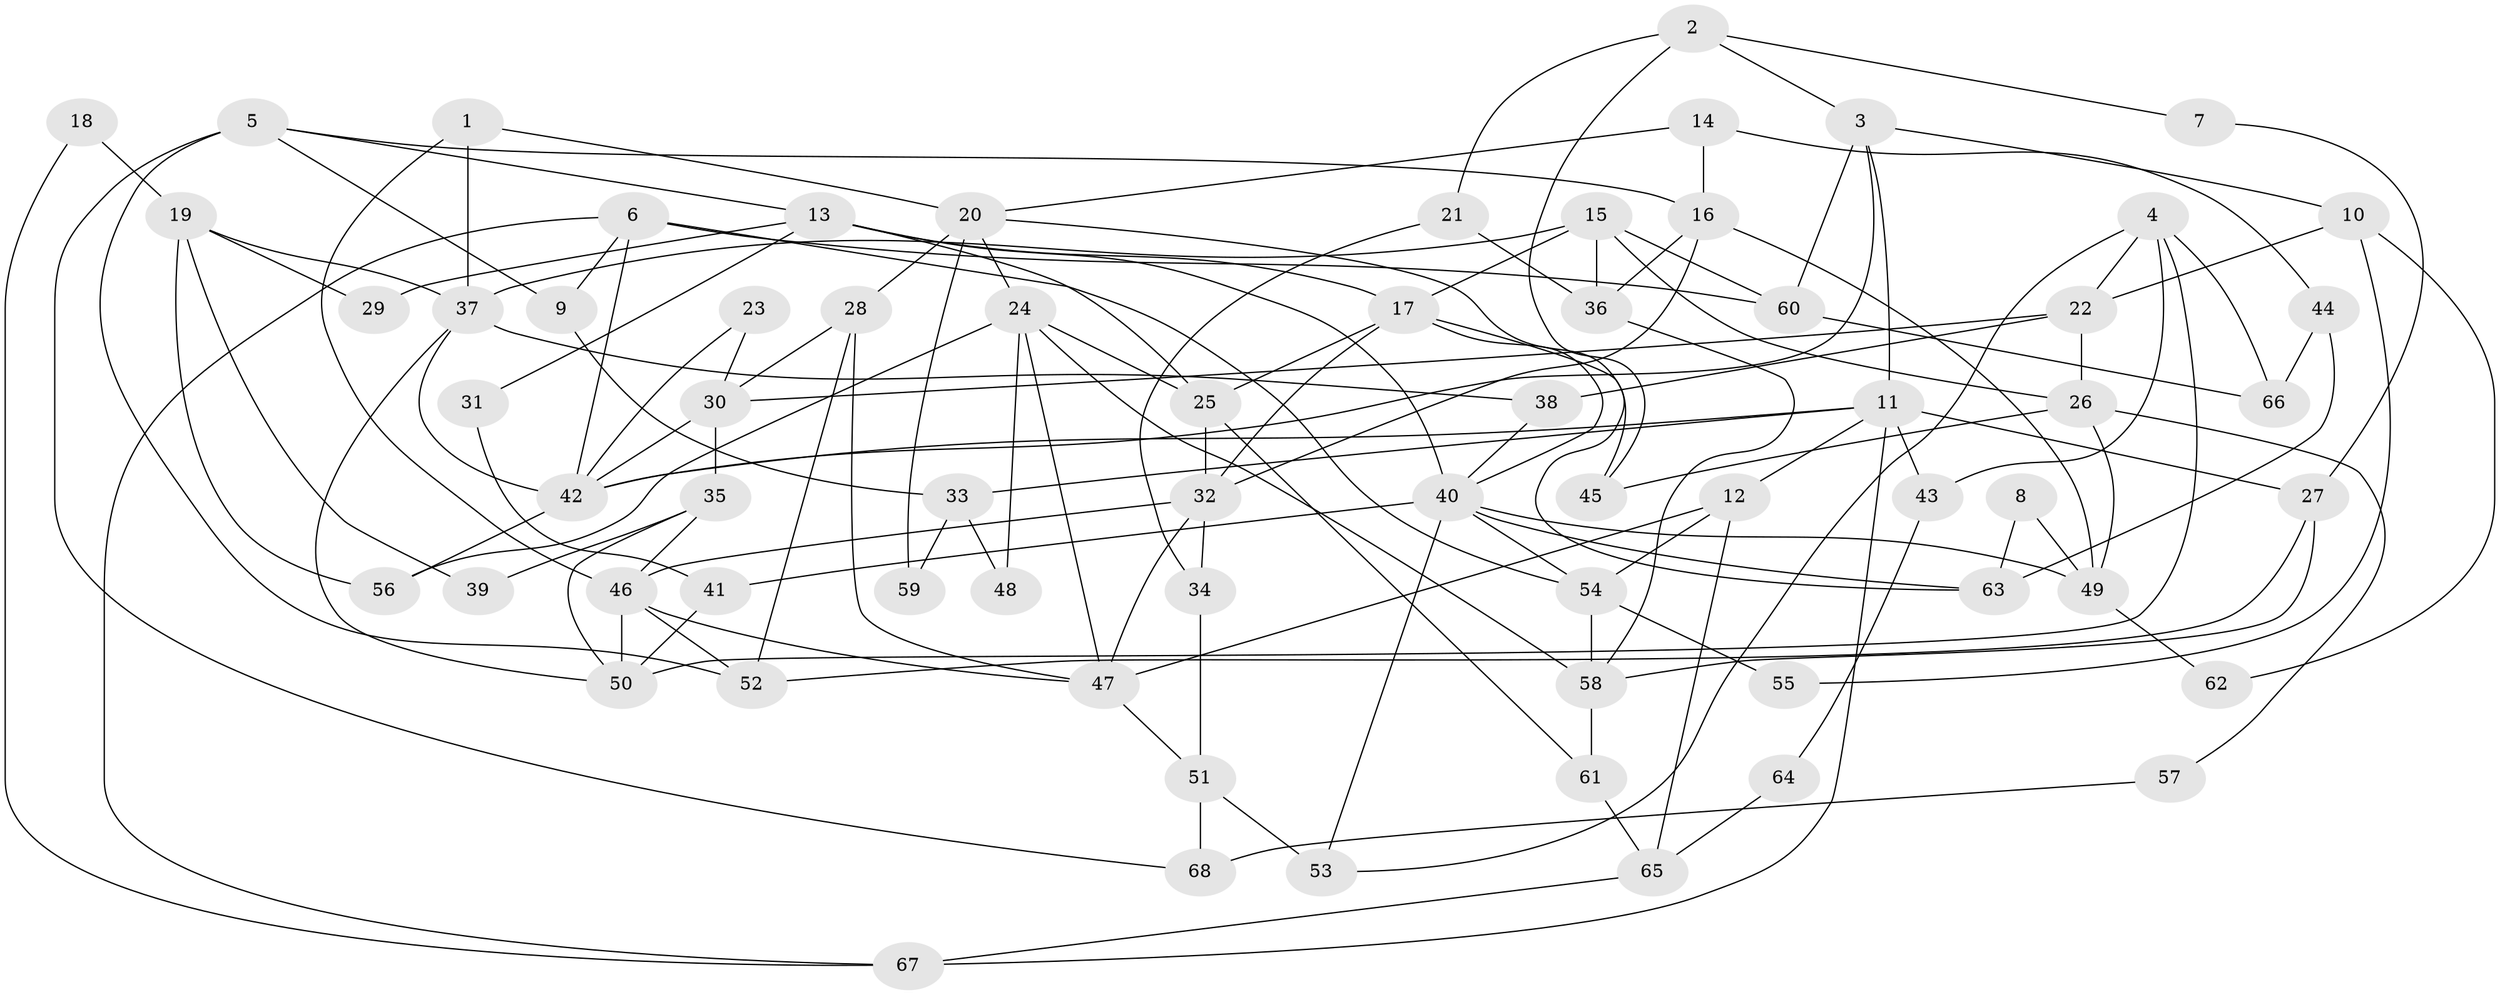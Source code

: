 // Generated by graph-tools (version 1.1) at 2025/26/03/09/25 03:26:21]
// undirected, 68 vertices, 136 edges
graph export_dot {
graph [start="1"]
  node [color=gray90,style=filled];
  1;
  2;
  3;
  4;
  5;
  6;
  7;
  8;
  9;
  10;
  11;
  12;
  13;
  14;
  15;
  16;
  17;
  18;
  19;
  20;
  21;
  22;
  23;
  24;
  25;
  26;
  27;
  28;
  29;
  30;
  31;
  32;
  33;
  34;
  35;
  36;
  37;
  38;
  39;
  40;
  41;
  42;
  43;
  44;
  45;
  46;
  47;
  48;
  49;
  50;
  51;
  52;
  53;
  54;
  55;
  56;
  57;
  58;
  59;
  60;
  61;
  62;
  63;
  64;
  65;
  66;
  67;
  68;
  1 -- 46;
  1 -- 37;
  1 -- 20;
  2 -- 45;
  2 -- 3;
  2 -- 7;
  2 -- 21;
  3 -- 42;
  3 -- 11;
  3 -- 10;
  3 -- 60;
  4 -- 50;
  4 -- 53;
  4 -- 22;
  4 -- 43;
  4 -- 66;
  5 -- 52;
  5 -- 16;
  5 -- 9;
  5 -- 13;
  5 -- 68;
  6 -- 54;
  6 -- 42;
  6 -- 9;
  6 -- 60;
  6 -- 67;
  7 -- 27;
  8 -- 63;
  8 -- 49;
  9 -- 33;
  10 -- 22;
  10 -- 55;
  10 -- 62;
  11 -- 12;
  11 -- 42;
  11 -- 27;
  11 -- 33;
  11 -- 43;
  11 -- 67;
  12 -- 47;
  12 -- 54;
  12 -- 65;
  13 -- 25;
  13 -- 17;
  13 -- 29;
  13 -- 31;
  13 -- 40;
  14 -- 20;
  14 -- 44;
  14 -- 16;
  15 -- 60;
  15 -- 17;
  15 -- 26;
  15 -- 36;
  15 -- 37;
  16 -- 32;
  16 -- 36;
  16 -- 49;
  17 -- 40;
  17 -- 25;
  17 -- 32;
  17 -- 45;
  18 -- 67;
  18 -- 19;
  19 -- 37;
  19 -- 56;
  19 -- 29;
  19 -- 39;
  20 -- 24;
  20 -- 28;
  20 -- 59;
  20 -- 63;
  21 -- 36;
  21 -- 34;
  22 -- 30;
  22 -- 26;
  22 -- 38;
  23 -- 42;
  23 -- 30;
  24 -- 25;
  24 -- 58;
  24 -- 47;
  24 -- 48;
  24 -- 56;
  25 -- 61;
  25 -- 32;
  26 -- 45;
  26 -- 49;
  26 -- 57;
  27 -- 52;
  27 -- 58;
  28 -- 47;
  28 -- 30;
  28 -- 52;
  30 -- 35;
  30 -- 42;
  31 -- 41;
  32 -- 34;
  32 -- 46;
  32 -- 47;
  33 -- 48;
  33 -- 59;
  34 -- 51;
  35 -- 50;
  35 -- 46;
  35 -- 39;
  36 -- 58;
  37 -- 38;
  37 -- 42;
  37 -- 50;
  38 -- 40;
  40 -- 49;
  40 -- 41;
  40 -- 53;
  40 -- 54;
  40 -- 63;
  41 -- 50;
  42 -- 56;
  43 -- 64;
  44 -- 63;
  44 -- 66;
  46 -- 47;
  46 -- 50;
  46 -- 52;
  47 -- 51;
  49 -- 62;
  51 -- 53;
  51 -- 68;
  54 -- 58;
  54 -- 55;
  57 -- 68;
  58 -- 61;
  60 -- 66;
  61 -- 65;
  64 -- 65;
  65 -- 67;
}
